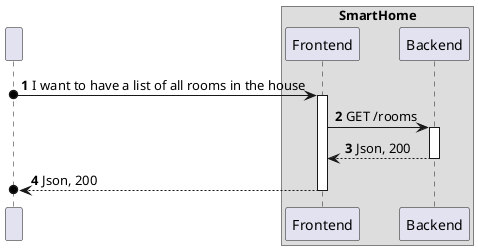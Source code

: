 @startuml
'https://plantuml.com/sequence-diagram
!pragma layout smetana

autonumber

participant " " as User


box "SmartHome"
    participant "Frontend" as FE
    participant "Backend" as SV
end box

User o-> FE : I want to have a list of all rooms in the house
activate FE

FE -> SV : GET /rooms
activate SV

SV --> FE : Json, 200
deactivate SV

FE -->o User : Json, 200
deactivate FE


@enduml